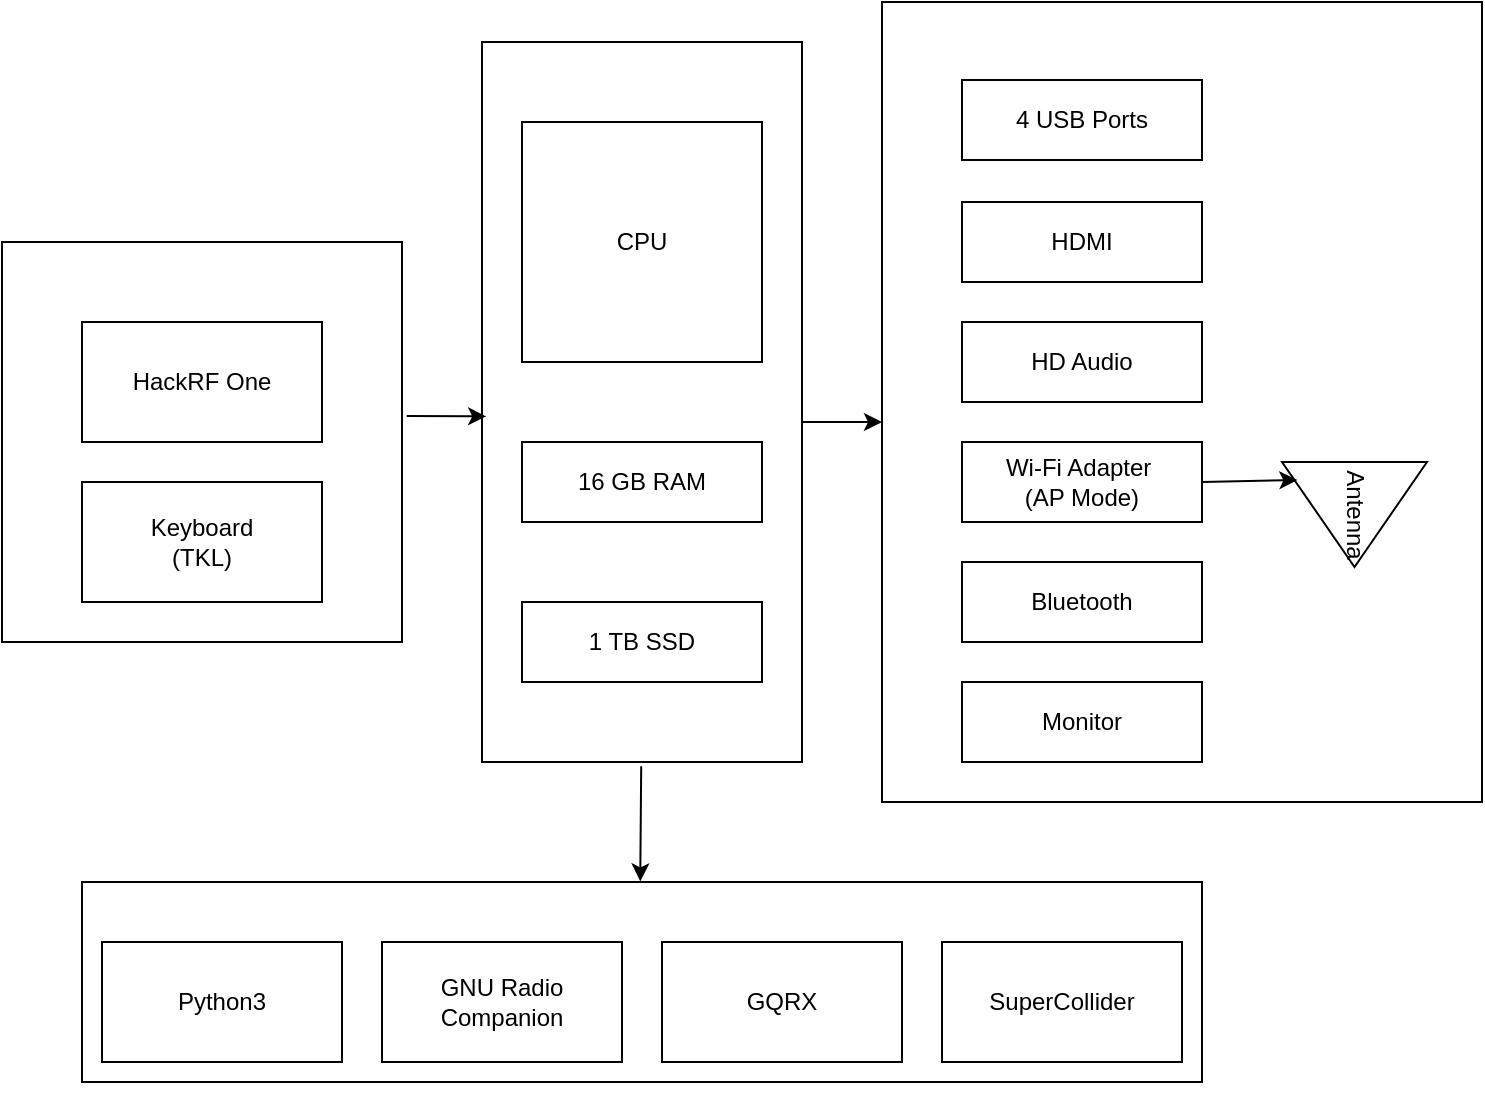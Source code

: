 <mxfile version="22.0.0" type="github">
  <diagram name="Page-1" id="cTnK0_f6Aq1QVpPQXtqg">
    <mxGraphModel dx="1547" dy="982" grid="1" gridSize="10" guides="1" tooltips="1" connect="1" arrows="1" fold="1" page="1" pageScale="1" pageWidth="850" pageHeight="1100" math="0" shadow="0">
      <root>
        <mxCell id="0" />
        <mxCell id="1" parent="0" />
        <mxCell id="la4hTZdo2H9IoEWc5qBR-24" value="" style="rounded=0;whiteSpace=wrap;html=1;" vertex="1" parent="1">
          <mxGeometry x="280" y="60" width="160" height="360" as="geometry" />
        </mxCell>
        <mxCell id="la4hTZdo2H9IoEWc5qBR-21" value="" style="rounded=0;whiteSpace=wrap;html=1;" vertex="1" parent="1">
          <mxGeometry x="480" y="40" width="300" height="400" as="geometry" />
        </mxCell>
        <mxCell id="la4hTZdo2H9IoEWc5qBR-20" value="" style="rounded=0;whiteSpace=wrap;html=1;" vertex="1" parent="1">
          <mxGeometry x="80" y="480" width="560" height="100" as="geometry" />
        </mxCell>
        <mxCell id="la4hTZdo2H9IoEWc5qBR-18" value="" style="whiteSpace=wrap;html=1;aspect=fixed;" vertex="1" parent="1">
          <mxGeometry x="40" y="160" width="200" height="200" as="geometry" />
        </mxCell>
        <mxCell id="la4hTZdo2H9IoEWc5qBR-1" value="HackRF One" style="rounded=0;whiteSpace=wrap;html=1;" vertex="1" parent="1">
          <mxGeometry x="80" y="200" width="120" height="60" as="geometry" />
        </mxCell>
        <mxCell id="la4hTZdo2H9IoEWc5qBR-2" value="&lt;div&gt;Keyboard&lt;/div&gt;&lt;div&gt;(TKL)&lt;br&gt;&lt;/div&gt;" style="rounded=0;whiteSpace=wrap;html=1;" vertex="1" parent="1">
          <mxGeometry x="80" y="280" width="120" height="60" as="geometry" />
        </mxCell>
        <mxCell id="la4hTZdo2H9IoEWc5qBR-3" value="CPU" style="rounded=0;whiteSpace=wrap;html=1;" vertex="1" parent="1">
          <mxGeometry x="300" y="100" width="120" height="120" as="geometry" />
        </mxCell>
        <mxCell id="la4hTZdo2H9IoEWc5qBR-4" value="16 GB RAM" style="rounded=0;whiteSpace=wrap;html=1;" vertex="1" parent="1">
          <mxGeometry x="300" y="260" width="120" height="40" as="geometry" />
        </mxCell>
        <mxCell id="la4hTZdo2H9IoEWc5qBR-5" value="4 USB Ports" style="rounded=0;whiteSpace=wrap;html=1;" vertex="1" parent="1">
          <mxGeometry x="520" y="79" width="120" height="40" as="geometry" />
        </mxCell>
        <mxCell id="la4hTZdo2H9IoEWc5qBR-6" value="Bluetooth" style="rounded=0;whiteSpace=wrap;html=1;" vertex="1" parent="1">
          <mxGeometry x="520" y="320" width="120" height="40" as="geometry" />
        </mxCell>
        <mxCell id="la4hTZdo2H9IoEWc5qBR-7" value="&lt;div&gt;Wi-Fi Adapter&amp;nbsp;&lt;/div&gt;&lt;div&gt;(AP Mode)&lt;/div&gt;" style="rounded=0;whiteSpace=wrap;html=1;" vertex="1" parent="1">
          <mxGeometry x="520" y="260" width="120" height="40" as="geometry" />
        </mxCell>
        <mxCell id="la4hTZdo2H9IoEWc5qBR-8" value="HDMI" style="rounded=0;whiteSpace=wrap;html=1;" vertex="1" parent="1">
          <mxGeometry x="520" y="140" width="120" height="40" as="geometry" />
        </mxCell>
        <mxCell id="la4hTZdo2H9IoEWc5qBR-9" value="HD Audio" style="rounded=0;whiteSpace=wrap;html=1;" vertex="1" parent="1">
          <mxGeometry x="520" y="200" width="120" height="40" as="geometry" />
        </mxCell>
        <mxCell id="la4hTZdo2H9IoEWc5qBR-10" value="Monitor" style="rounded=0;whiteSpace=wrap;html=1;" vertex="1" parent="1">
          <mxGeometry x="520" y="380" width="120" height="40" as="geometry" />
        </mxCell>
        <mxCell id="la4hTZdo2H9IoEWc5qBR-11" value="1 TB SSD" style="rounded=0;whiteSpace=wrap;html=1;" vertex="1" parent="1">
          <mxGeometry x="300" y="340" width="120" height="40" as="geometry" />
        </mxCell>
        <mxCell id="la4hTZdo2H9IoEWc5qBR-13" value="GNU Radio Companion" style="rounded=0;whiteSpace=wrap;html=1;" vertex="1" parent="1">
          <mxGeometry x="230" y="510" width="120" height="60" as="geometry" />
        </mxCell>
        <mxCell id="la4hTZdo2H9IoEWc5qBR-14" value="SuperCollider" style="rounded=0;whiteSpace=wrap;html=1;" vertex="1" parent="1">
          <mxGeometry x="510" y="510" width="120" height="60" as="geometry" />
        </mxCell>
        <mxCell id="la4hTZdo2H9IoEWc5qBR-15" value="GQRX" style="rounded=0;whiteSpace=wrap;html=1;" vertex="1" parent="1">
          <mxGeometry x="370" y="510" width="120" height="60" as="geometry" />
        </mxCell>
        <mxCell id="la4hTZdo2H9IoEWc5qBR-16" value="Python3" style="rounded=0;whiteSpace=wrap;html=1;" vertex="1" parent="1">
          <mxGeometry x="90" y="510" width="120" height="60" as="geometry" />
        </mxCell>
        <mxCell id="la4hTZdo2H9IoEWc5qBR-22" style="edgeStyle=orthogonalEdgeStyle;rounded=0;orthogonalLoop=1;jettySize=auto;html=1;exitX=0.5;exitY=1;exitDx=0;exitDy=0;" edge="1" parent="1" source="la4hTZdo2H9IoEWc5qBR-20" target="la4hTZdo2H9IoEWc5qBR-20">
          <mxGeometry relative="1" as="geometry" />
        </mxCell>
        <mxCell id="la4hTZdo2H9IoEWc5qBR-25" value="Antenna " style="triangle;whiteSpace=wrap;html=1;rotation=90;" vertex="1" parent="1">
          <mxGeometry x="690" y="260" width="52.5" height="72.5" as="geometry" />
        </mxCell>
        <mxCell id="la4hTZdo2H9IoEWc5qBR-27" value="" style="endArrow=classic;html=1;rounded=0;entryX=0.013;entryY=0.52;entryDx=0;entryDy=0;entryPerimeter=0;exitX=1.012;exitY=0.435;exitDx=0;exitDy=0;exitPerimeter=0;" edge="1" parent="1" source="la4hTZdo2H9IoEWc5qBR-18" target="la4hTZdo2H9IoEWc5qBR-24">
          <mxGeometry width="50" height="50" relative="1" as="geometry">
            <mxPoint x="490" y="380" as="sourcePoint" />
            <mxPoint x="450" y="320" as="targetPoint" />
          </mxGeometry>
        </mxCell>
        <mxCell id="la4hTZdo2H9IoEWc5qBR-28" value="" style="endArrow=classic;html=1;rounded=0;entryX=0.013;entryY=0.52;entryDx=0;entryDy=0;entryPerimeter=0;exitX=1.012;exitY=0.435;exitDx=0;exitDy=0;exitPerimeter=0;" edge="1" parent="1">
          <mxGeometry width="50" height="50" relative="1" as="geometry">
            <mxPoint x="440" y="250" as="sourcePoint" />
            <mxPoint x="480" y="250" as="targetPoint" />
          </mxGeometry>
        </mxCell>
        <mxCell id="la4hTZdo2H9IoEWc5qBR-29" value="" style="endArrow=classic;html=1;rounded=0;entryX=0.402;entryY=-0.003;entryDx=0;entryDy=0;entryPerimeter=0;exitX=0.41;exitY=1.006;exitDx=0;exitDy=0;exitPerimeter=0;" edge="1" parent="1">
          <mxGeometry width="50" height="50" relative="1" as="geometry">
            <mxPoint x="359.6" y="422.16" as="sourcePoint" />
            <mxPoint x="359.12" y="479.7" as="targetPoint" />
          </mxGeometry>
        </mxCell>
        <mxCell id="la4hTZdo2H9IoEWc5qBR-30" value="" style="endArrow=classic;html=1;rounded=0;entryX=0.171;entryY=0.894;entryDx=0;entryDy=0;entryPerimeter=0;exitX=1.012;exitY=0.435;exitDx=0;exitDy=0;exitPerimeter=0;" edge="1" parent="1" target="la4hTZdo2H9IoEWc5qBR-25">
          <mxGeometry width="50" height="50" relative="1" as="geometry">
            <mxPoint x="640" y="280" as="sourcePoint" />
            <mxPoint x="680" y="280" as="targetPoint" />
          </mxGeometry>
        </mxCell>
      </root>
    </mxGraphModel>
  </diagram>
</mxfile>
